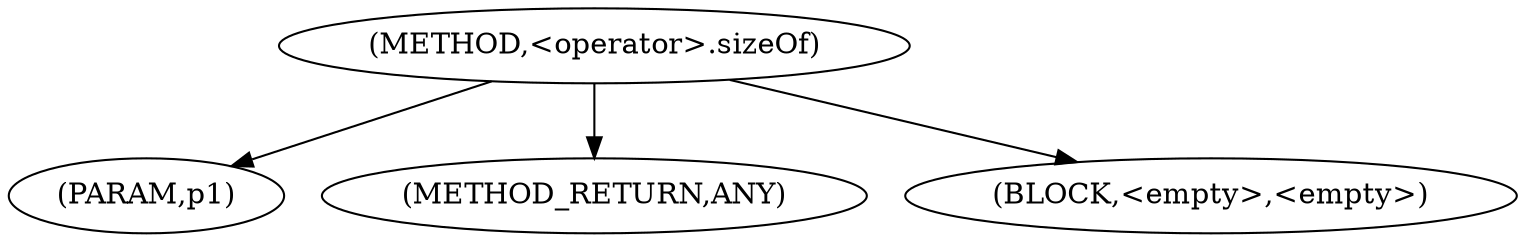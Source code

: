 digraph "&lt;operator&gt;.sizeOf" {  
"99899" [label = <(METHOD,&lt;operator&gt;.sizeOf)> ]
"99900" [label = <(PARAM,p1)> ]
"99901" [label = <(METHOD_RETURN,ANY)> ]
"99902" [label = <(BLOCK,&lt;empty&gt;,&lt;empty&gt;)> ]
  "99899" -> "99901" 
  "99899" -> "99900" 
  "99899" -> "99902" 
}
